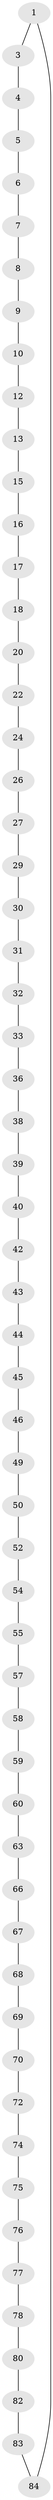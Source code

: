 // original degree distribution, {2: 1.0}
// Generated by graph-tools (version 1.1) at 2025/20/03/04/25 18:20:03]
// undirected, 59 vertices, 59 edges
graph export_dot {
graph [start="1"]
  node [color=gray90,style=filled];
  1 [super="+2"];
  3;
  4;
  5;
  6;
  7;
  8;
  9;
  10 [super="+11"];
  12;
  13 [super="+14"];
  15;
  16;
  17;
  18 [super="+19"];
  20 [super="+21"];
  22 [super="+23"];
  24 [super="+25"];
  26;
  27 [super="+28"];
  29;
  30;
  31;
  32;
  33 [super="+34"];
  36 [super="+37"];
  38;
  39;
  40 [super="+41"];
  42;
  43;
  44;
  45;
  46 [super="+47"];
  49;
  50 [super="+51"];
  52 [super="+53"];
  54;
  55 [super="+56"];
  57;
  58;
  59;
  60 [super="+61"];
  63 [super="+64"];
  66;
  67;
  68;
  69;
  70 [super="+71"];
  72 [super="+73"];
  74;
  75;
  76;
  77;
  78 [super="+79"];
  80 [super="+81"];
  82;
  83;
  84 [super="+85"];
  1 -- 84;
  1 -- 3;
  3 -- 4;
  4 -- 5;
  5 -- 6;
  6 -- 7;
  7 -- 8;
  8 -- 9;
  9 -- 10;
  10 -- 12;
  12 -- 13;
  13 -- 15;
  15 -- 16;
  16 -- 17;
  17 -- 18;
  18 -- 20;
  20 -- 22;
  22 -- 24;
  24 -- 26;
  26 -- 27;
  27 -- 29;
  29 -- 30;
  30 -- 31;
  31 -- 32;
  32 -- 33;
  33 -- 36;
  36 -- 38;
  38 -- 39;
  39 -- 40;
  40 -- 42;
  42 -- 43;
  43 -- 44;
  44 -- 45;
  45 -- 46;
  46 -- 49;
  49 -- 50;
  50 -- 52;
  52 -- 54;
  54 -- 55;
  55 -- 57;
  57 -- 58;
  58 -- 59;
  59 -- 60;
  60 -- 63;
  63 -- 66;
  66 -- 67;
  67 -- 68;
  68 -- 69;
  69 -- 70;
  70 -- 72;
  72 -- 74;
  74 -- 75;
  75 -- 76;
  76 -- 77;
  77 -- 78;
  78 -- 80;
  80 -- 82;
  82 -- 83;
  83 -- 84;
}

